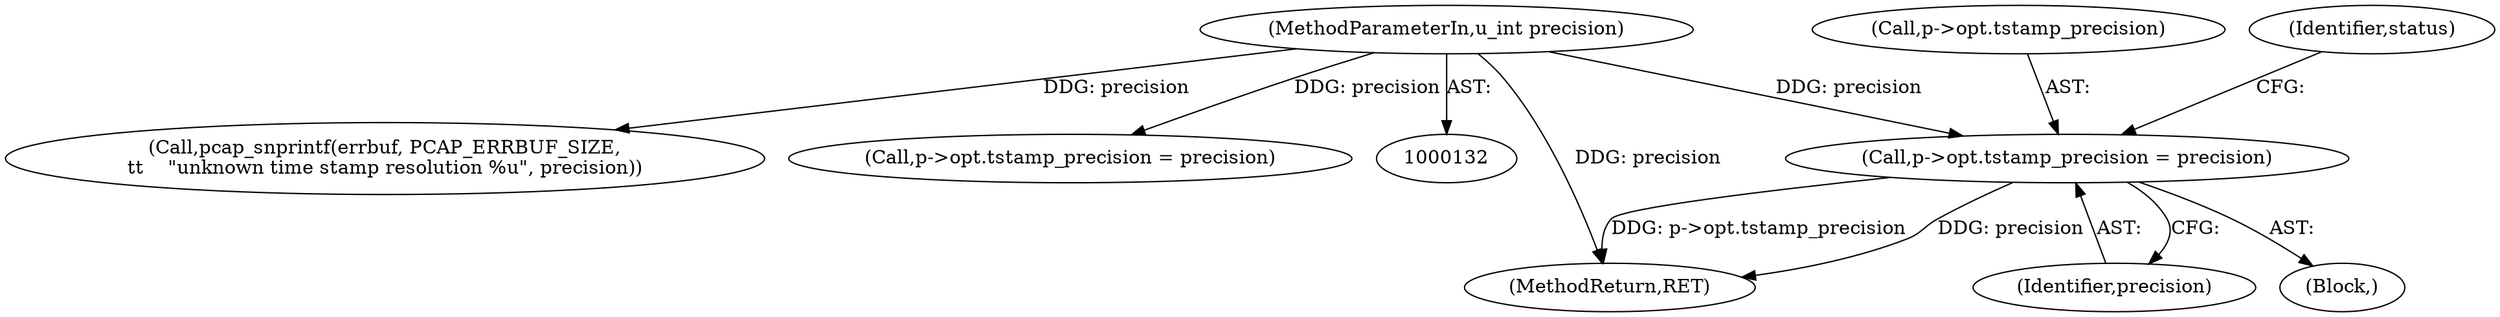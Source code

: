 digraph "0_libpcap_87d6bef033062f969e70fa40c43dfd945d5a20ab@pointer" {
"1000538" [label="(Call,p->opt.tstamp_precision = precision)"];
"1000135" [label="(MethodParameterIn,u_int precision)"];
"1000544" [label="(Identifier,precision)"];
"1000709" [label="(MethodReturn,RET)"];
"1000538" [label="(Call,p->opt.tstamp_precision = precision)"];
"1000138" [label="(Block,)"];
"1000135" [label="(MethodParameterIn,u_int precision)"];
"1000539" [label="(Call,p->opt.tstamp_precision)"];
"1000548" [label="(Identifier,status)"];
"1000343" [label="(Call,pcap_snprintf(errbuf, PCAP_ERRBUF_SIZE,\n\t\t    \"unknown time stamp resolution %u\", precision))"];
"1000356" [label="(Call,p->opt.tstamp_precision = precision)"];
"1000538" -> "1000138"  [label="AST: "];
"1000538" -> "1000544"  [label="CFG: "];
"1000539" -> "1000538"  [label="AST: "];
"1000544" -> "1000538"  [label="AST: "];
"1000548" -> "1000538"  [label="CFG: "];
"1000538" -> "1000709"  [label="DDG: p->opt.tstamp_precision"];
"1000538" -> "1000709"  [label="DDG: precision"];
"1000135" -> "1000538"  [label="DDG: precision"];
"1000135" -> "1000132"  [label="AST: "];
"1000135" -> "1000709"  [label="DDG: precision"];
"1000135" -> "1000343"  [label="DDG: precision"];
"1000135" -> "1000356"  [label="DDG: precision"];
}
